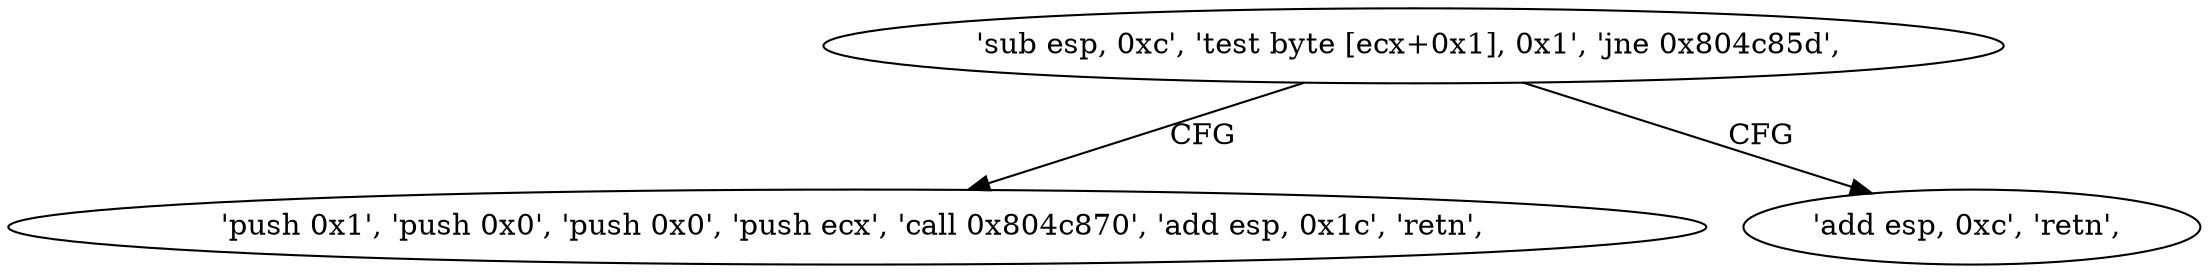 digraph "func" {
"134531152" [label = "'sub esp, 0xc', 'test byte [ecx+0x1], 0x1', 'jne 0x804c85d', " ]
"134531165" [label = "'push 0x1', 'push 0x0', 'push 0x0', 'push ecx', 'call 0x804c870', 'add esp, 0x1c', 'retn', " ]
"134531161" [label = "'add esp, 0xc', 'retn', " ]
"134531152" -> "134531165" [ label = "CFG" ]
"134531152" -> "134531161" [ label = "CFG" ]
}
